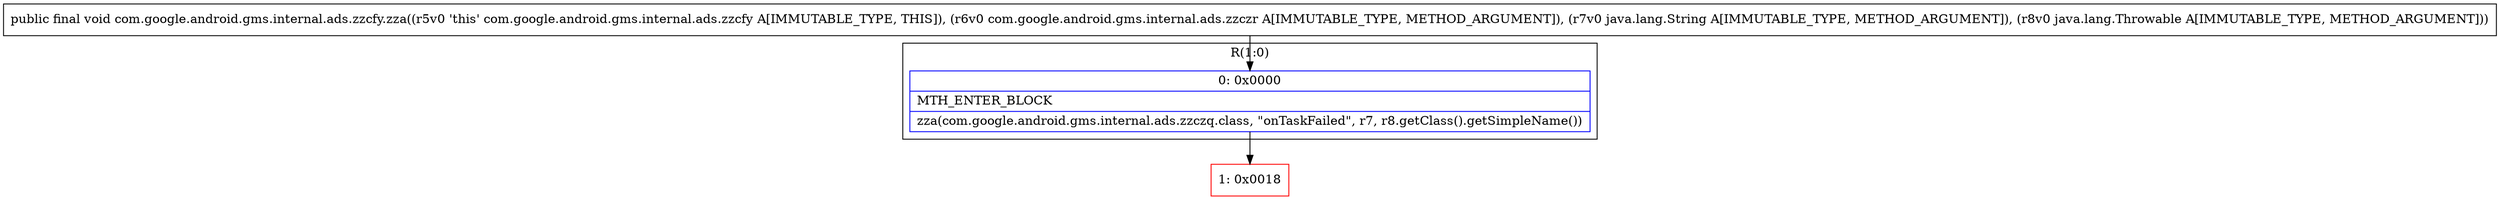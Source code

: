 digraph "CFG forcom.google.android.gms.internal.ads.zzcfy.zza(Lcom\/google\/android\/gms\/internal\/ads\/zzczr;Ljava\/lang\/String;Ljava\/lang\/Throwable;)V" {
subgraph cluster_Region_544602646 {
label = "R(1:0)";
node [shape=record,color=blue];
Node_0 [shape=record,label="{0\:\ 0x0000|MTH_ENTER_BLOCK\l|zza(com.google.android.gms.internal.ads.zzczq.class, \"onTaskFailed\", r7, r8.getClass().getSimpleName())\l}"];
}
Node_1 [shape=record,color=red,label="{1\:\ 0x0018}"];
MethodNode[shape=record,label="{public final void com.google.android.gms.internal.ads.zzcfy.zza((r5v0 'this' com.google.android.gms.internal.ads.zzcfy A[IMMUTABLE_TYPE, THIS]), (r6v0 com.google.android.gms.internal.ads.zzczr A[IMMUTABLE_TYPE, METHOD_ARGUMENT]), (r7v0 java.lang.String A[IMMUTABLE_TYPE, METHOD_ARGUMENT]), (r8v0 java.lang.Throwable A[IMMUTABLE_TYPE, METHOD_ARGUMENT])) }"];
MethodNode -> Node_0;
Node_0 -> Node_1;
}

